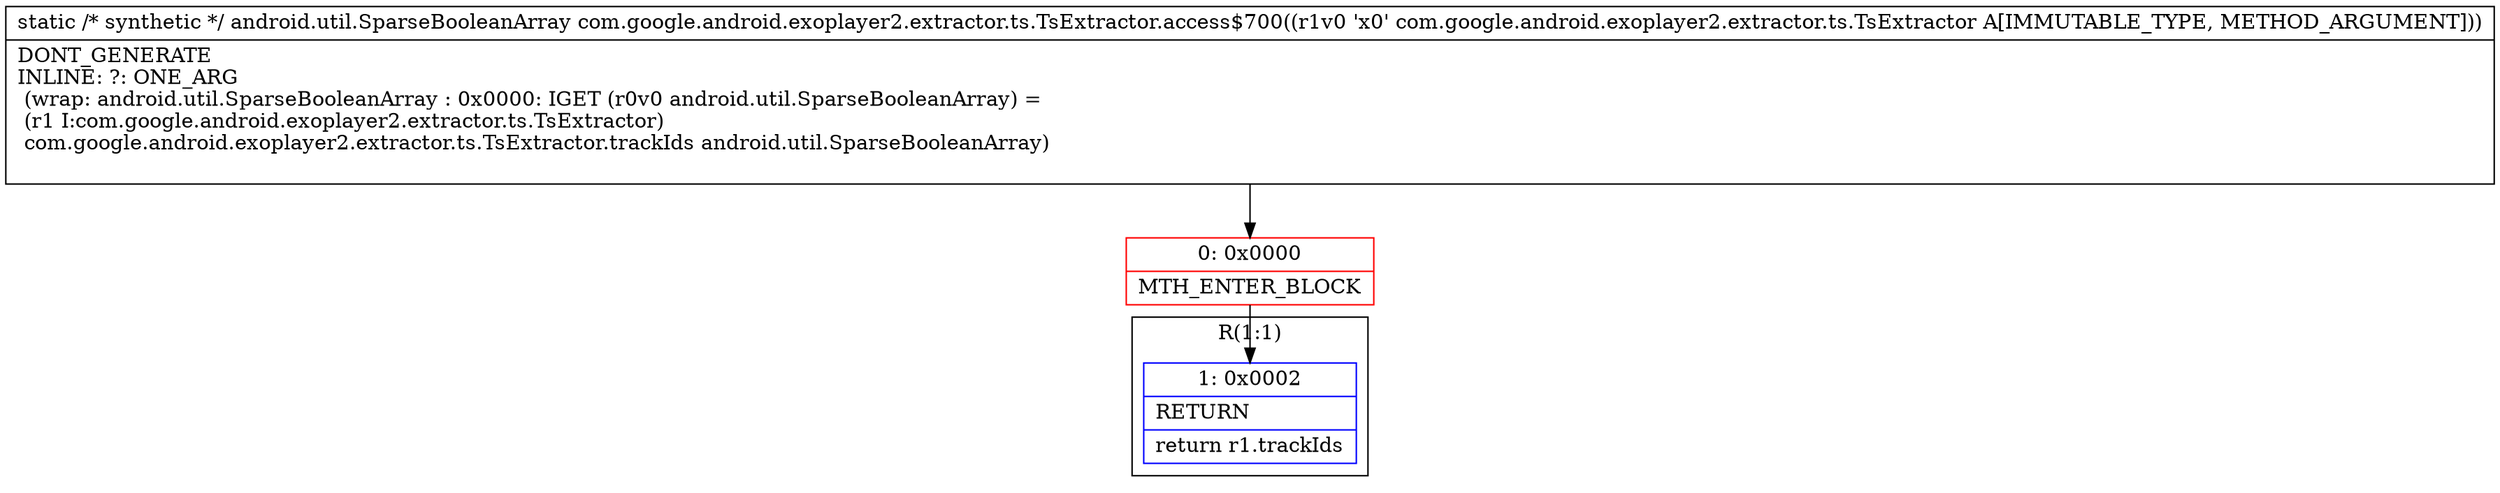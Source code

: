 digraph "CFG forcom.google.android.exoplayer2.extractor.ts.TsExtractor.access$700(Lcom\/google\/android\/exoplayer2\/extractor\/ts\/TsExtractor;)Landroid\/util\/SparseBooleanArray;" {
subgraph cluster_Region_366142459 {
label = "R(1:1)";
node [shape=record,color=blue];
Node_1 [shape=record,label="{1\:\ 0x0002|RETURN\l|return r1.trackIds\l}"];
}
Node_0 [shape=record,color=red,label="{0\:\ 0x0000|MTH_ENTER_BLOCK\l}"];
MethodNode[shape=record,label="{static \/* synthetic *\/ android.util.SparseBooleanArray com.google.android.exoplayer2.extractor.ts.TsExtractor.access$700((r1v0 'x0' com.google.android.exoplayer2.extractor.ts.TsExtractor A[IMMUTABLE_TYPE, METHOD_ARGUMENT]))  | DONT_GENERATE\lINLINE: ?: ONE_ARG  \l  (wrap: android.util.SparseBooleanArray : 0x0000: IGET  (r0v0 android.util.SparseBooleanArray) = \l  (r1 I:com.google.android.exoplayer2.extractor.ts.TsExtractor)\l com.google.android.exoplayer2.extractor.ts.TsExtractor.trackIds android.util.SparseBooleanArray)\l\l}"];
MethodNode -> Node_0;
Node_0 -> Node_1;
}

